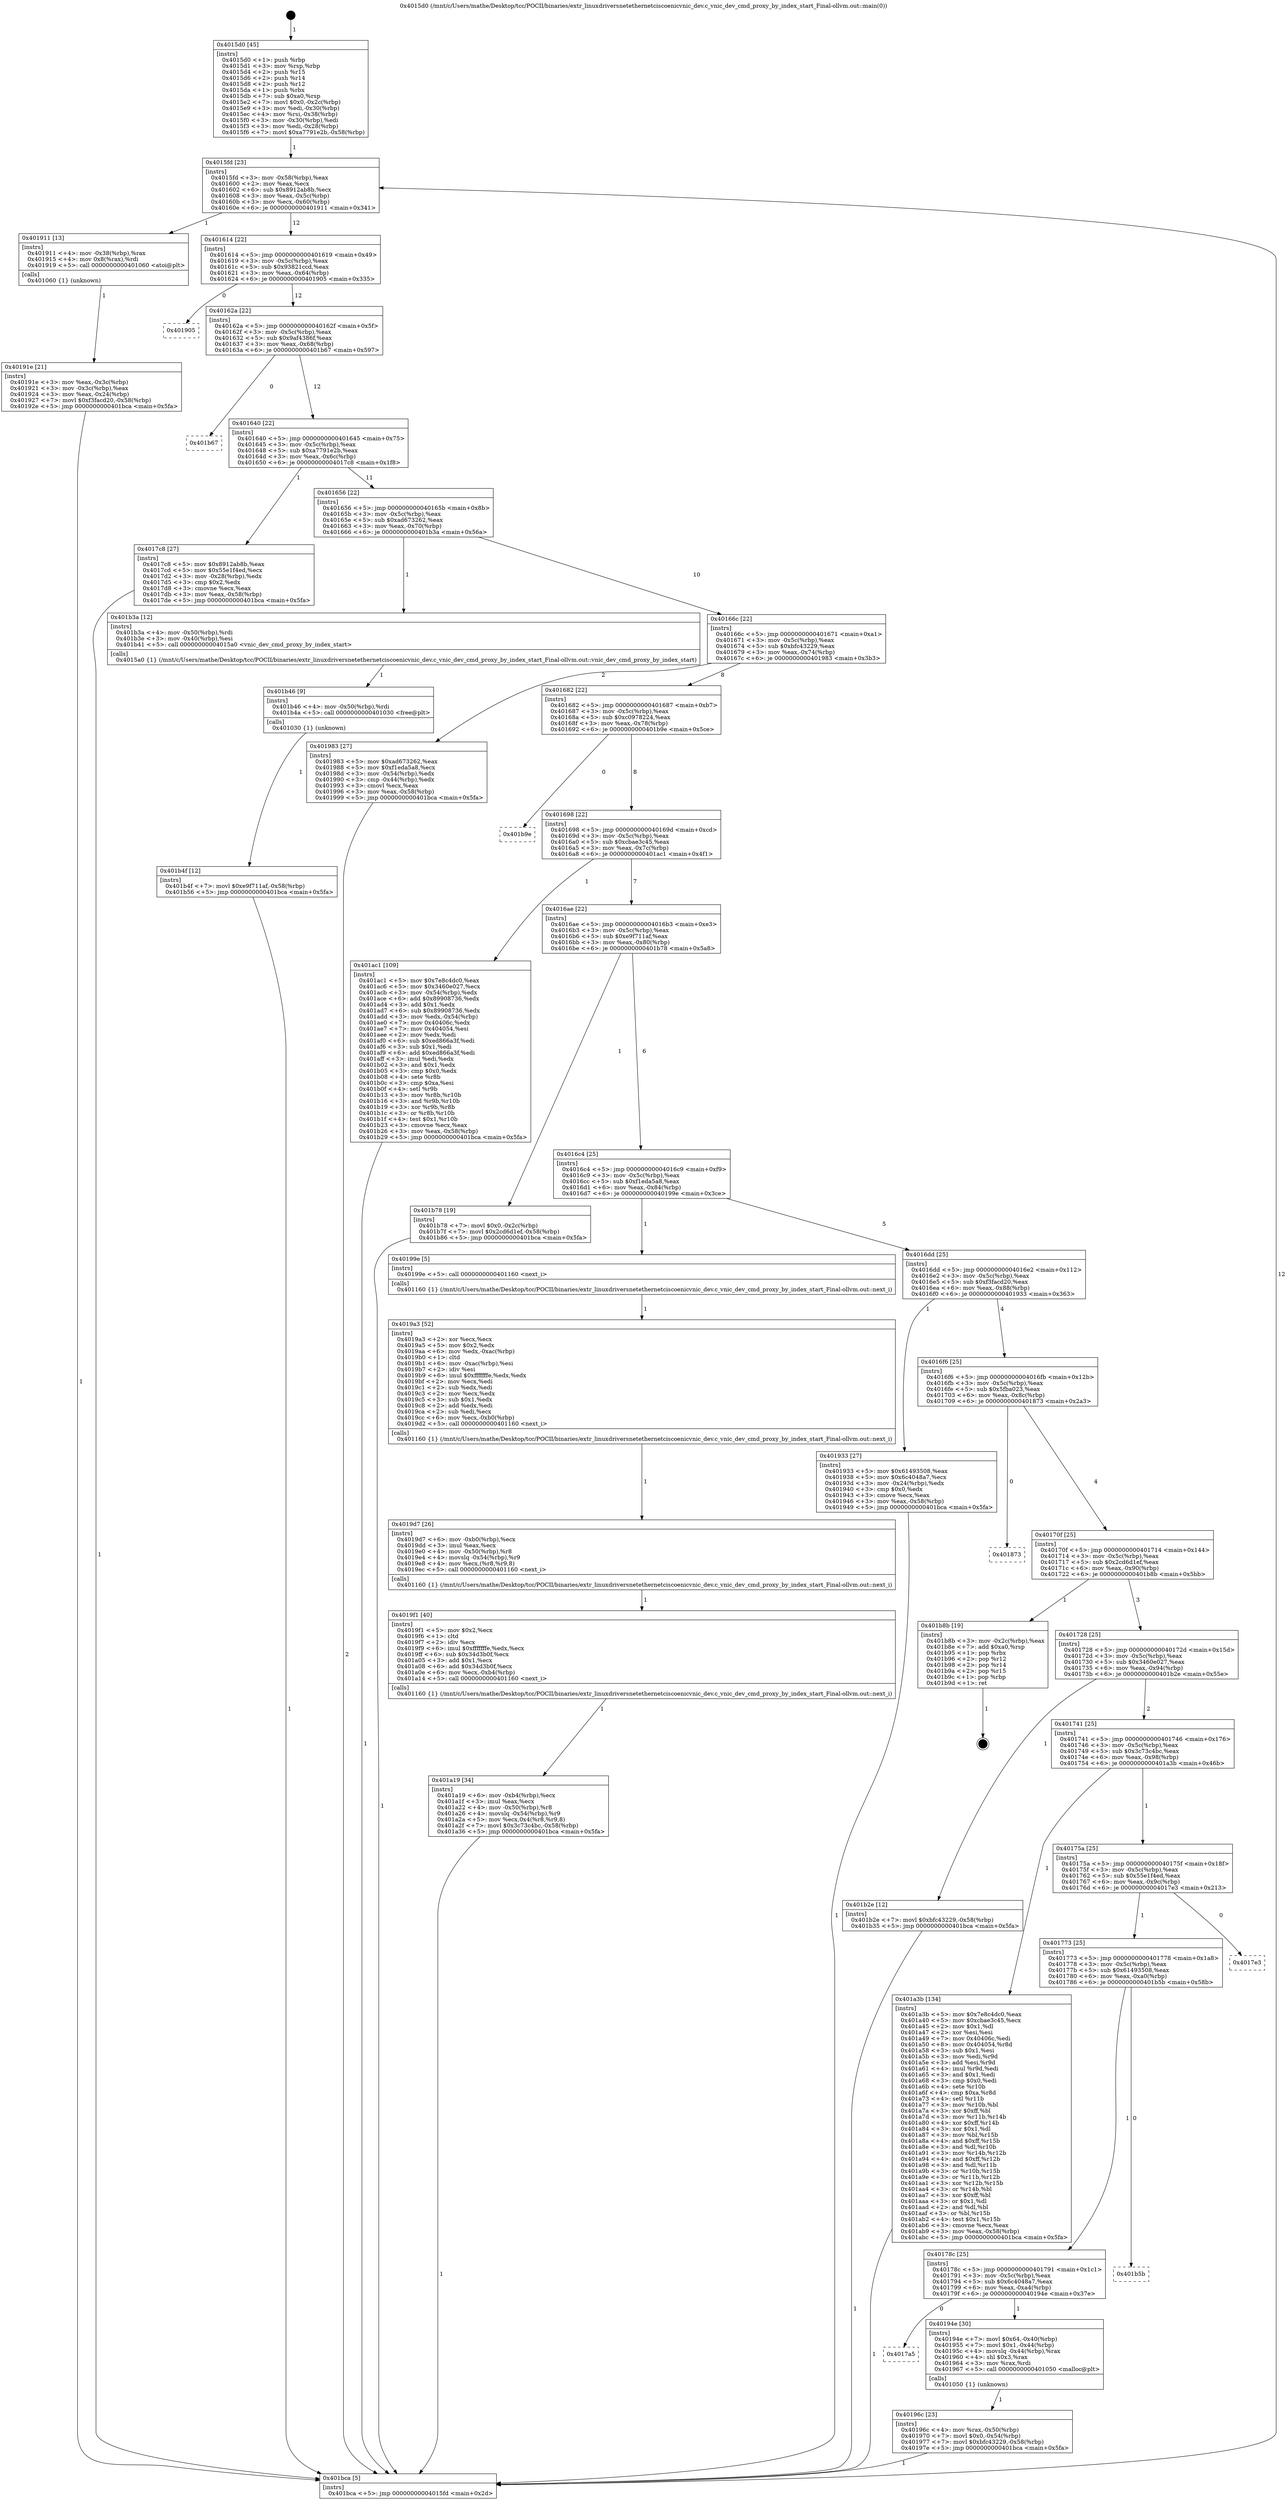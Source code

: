 digraph "0x4015d0" {
  label = "0x4015d0 (/mnt/c/Users/mathe/Desktop/tcc/POCII/binaries/extr_linuxdriversnetethernetciscoenicvnic_dev.c_vnic_dev_cmd_proxy_by_index_start_Final-ollvm.out::main(0))"
  labelloc = "t"
  node[shape=record]

  Entry [label="",width=0.3,height=0.3,shape=circle,fillcolor=black,style=filled]
  "0x4015fd" [label="{
     0x4015fd [23]\l
     | [instrs]\l
     &nbsp;&nbsp;0x4015fd \<+3\>: mov -0x58(%rbp),%eax\l
     &nbsp;&nbsp;0x401600 \<+2\>: mov %eax,%ecx\l
     &nbsp;&nbsp;0x401602 \<+6\>: sub $0x8912ab8b,%ecx\l
     &nbsp;&nbsp;0x401608 \<+3\>: mov %eax,-0x5c(%rbp)\l
     &nbsp;&nbsp;0x40160b \<+3\>: mov %ecx,-0x60(%rbp)\l
     &nbsp;&nbsp;0x40160e \<+6\>: je 0000000000401911 \<main+0x341\>\l
  }"]
  "0x401911" [label="{
     0x401911 [13]\l
     | [instrs]\l
     &nbsp;&nbsp;0x401911 \<+4\>: mov -0x38(%rbp),%rax\l
     &nbsp;&nbsp;0x401915 \<+4\>: mov 0x8(%rax),%rdi\l
     &nbsp;&nbsp;0x401919 \<+5\>: call 0000000000401060 \<atoi@plt\>\l
     | [calls]\l
     &nbsp;&nbsp;0x401060 \{1\} (unknown)\l
  }"]
  "0x401614" [label="{
     0x401614 [22]\l
     | [instrs]\l
     &nbsp;&nbsp;0x401614 \<+5\>: jmp 0000000000401619 \<main+0x49\>\l
     &nbsp;&nbsp;0x401619 \<+3\>: mov -0x5c(%rbp),%eax\l
     &nbsp;&nbsp;0x40161c \<+5\>: sub $0x93821ccd,%eax\l
     &nbsp;&nbsp;0x401621 \<+3\>: mov %eax,-0x64(%rbp)\l
     &nbsp;&nbsp;0x401624 \<+6\>: je 0000000000401905 \<main+0x335\>\l
  }"]
  Exit [label="",width=0.3,height=0.3,shape=circle,fillcolor=black,style=filled,peripheries=2]
  "0x401905" [label="{
     0x401905\l
  }", style=dashed]
  "0x40162a" [label="{
     0x40162a [22]\l
     | [instrs]\l
     &nbsp;&nbsp;0x40162a \<+5\>: jmp 000000000040162f \<main+0x5f\>\l
     &nbsp;&nbsp;0x40162f \<+3\>: mov -0x5c(%rbp),%eax\l
     &nbsp;&nbsp;0x401632 \<+5\>: sub $0x9af4386f,%eax\l
     &nbsp;&nbsp;0x401637 \<+3\>: mov %eax,-0x68(%rbp)\l
     &nbsp;&nbsp;0x40163a \<+6\>: je 0000000000401b67 \<main+0x597\>\l
  }"]
  "0x401b4f" [label="{
     0x401b4f [12]\l
     | [instrs]\l
     &nbsp;&nbsp;0x401b4f \<+7\>: movl $0xe9f711af,-0x58(%rbp)\l
     &nbsp;&nbsp;0x401b56 \<+5\>: jmp 0000000000401bca \<main+0x5fa\>\l
  }"]
  "0x401b67" [label="{
     0x401b67\l
  }", style=dashed]
  "0x401640" [label="{
     0x401640 [22]\l
     | [instrs]\l
     &nbsp;&nbsp;0x401640 \<+5\>: jmp 0000000000401645 \<main+0x75\>\l
     &nbsp;&nbsp;0x401645 \<+3\>: mov -0x5c(%rbp),%eax\l
     &nbsp;&nbsp;0x401648 \<+5\>: sub $0xa7791e2b,%eax\l
     &nbsp;&nbsp;0x40164d \<+3\>: mov %eax,-0x6c(%rbp)\l
     &nbsp;&nbsp;0x401650 \<+6\>: je 00000000004017c8 \<main+0x1f8\>\l
  }"]
  "0x401b46" [label="{
     0x401b46 [9]\l
     | [instrs]\l
     &nbsp;&nbsp;0x401b46 \<+4\>: mov -0x50(%rbp),%rdi\l
     &nbsp;&nbsp;0x401b4a \<+5\>: call 0000000000401030 \<free@plt\>\l
     | [calls]\l
     &nbsp;&nbsp;0x401030 \{1\} (unknown)\l
  }"]
  "0x4017c8" [label="{
     0x4017c8 [27]\l
     | [instrs]\l
     &nbsp;&nbsp;0x4017c8 \<+5\>: mov $0x8912ab8b,%eax\l
     &nbsp;&nbsp;0x4017cd \<+5\>: mov $0x55e1f4ed,%ecx\l
     &nbsp;&nbsp;0x4017d2 \<+3\>: mov -0x28(%rbp),%edx\l
     &nbsp;&nbsp;0x4017d5 \<+3\>: cmp $0x2,%edx\l
     &nbsp;&nbsp;0x4017d8 \<+3\>: cmovne %ecx,%eax\l
     &nbsp;&nbsp;0x4017db \<+3\>: mov %eax,-0x58(%rbp)\l
     &nbsp;&nbsp;0x4017de \<+5\>: jmp 0000000000401bca \<main+0x5fa\>\l
  }"]
  "0x401656" [label="{
     0x401656 [22]\l
     | [instrs]\l
     &nbsp;&nbsp;0x401656 \<+5\>: jmp 000000000040165b \<main+0x8b\>\l
     &nbsp;&nbsp;0x40165b \<+3\>: mov -0x5c(%rbp),%eax\l
     &nbsp;&nbsp;0x40165e \<+5\>: sub $0xad673262,%eax\l
     &nbsp;&nbsp;0x401663 \<+3\>: mov %eax,-0x70(%rbp)\l
     &nbsp;&nbsp;0x401666 \<+6\>: je 0000000000401b3a \<main+0x56a\>\l
  }"]
  "0x401bca" [label="{
     0x401bca [5]\l
     | [instrs]\l
     &nbsp;&nbsp;0x401bca \<+5\>: jmp 00000000004015fd \<main+0x2d\>\l
  }"]
  "0x4015d0" [label="{
     0x4015d0 [45]\l
     | [instrs]\l
     &nbsp;&nbsp;0x4015d0 \<+1\>: push %rbp\l
     &nbsp;&nbsp;0x4015d1 \<+3\>: mov %rsp,%rbp\l
     &nbsp;&nbsp;0x4015d4 \<+2\>: push %r15\l
     &nbsp;&nbsp;0x4015d6 \<+2\>: push %r14\l
     &nbsp;&nbsp;0x4015d8 \<+2\>: push %r12\l
     &nbsp;&nbsp;0x4015da \<+1\>: push %rbx\l
     &nbsp;&nbsp;0x4015db \<+7\>: sub $0xa0,%rsp\l
     &nbsp;&nbsp;0x4015e2 \<+7\>: movl $0x0,-0x2c(%rbp)\l
     &nbsp;&nbsp;0x4015e9 \<+3\>: mov %edi,-0x30(%rbp)\l
     &nbsp;&nbsp;0x4015ec \<+4\>: mov %rsi,-0x38(%rbp)\l
     &nbsp;&nbsp;0x4015f0 \<+3\>: mov -0x30(%rbp),%edi\l
     &nbsp;&nbsp;0x4015f3 \<+3\>: mov %edi,-0x28(%rbp)\l
     &nbsp;&nbsp;0x4015f6 \<+7\>: movl $0xa7791e2b,-0x58(%rbp)\l
  }"]
  "0x40191e" [label="{
     0x40191e [21]\l
     | [instrs]\l
     &nbsp;&nbsp;0x40191e \<+3\>: mov %eax,-0x3c(%rbp)\l
     &nbsp;&nbsp;0x401921 \<+3\>: mov -0x3c(%rbp),%eax\l
     &nbsp;&nbsp;0x401924 \<+3\>: mov %eax,-0x24(%rbp)\l
     &nbsp;&nbsp;0x401927 \<+7\>: movl $0xf3facd20,-0x58(%rbp)\l
     &nbsp;&nbsp;0x40192e \<+5\>: jmp 0000000000401bca \<main+0x5fa\>\l
  }"]
  "0x401a19" [label="{
     0x401a19 [34]\l
     | [instrs]\l
     &nbsp;&nbsp;0x401a19 \<+6\>: mov -0xb4(%rbp),%ecx\l
     &nbsp;&nbsp;0x401a1f \<+3\>: imul %eax,%ecx\l
     &nbsp;&nbsp;0x401a22 \<+4\>: mov -0x50(%rbp),%r8\l
     &nbsp;&nbsp;0x401a26 \<+4\>: movslq -0x54(%rbp),%r9\l
     &nbsp;&nbsp;0x401a2a \<+5\>: mov %ecx,0x4(%r8,%r9,8)\l
     &nbsp;&nbsp;0x401a2f \<+7\>: movl $0x3c73c4bc,-0x58(%rbp)\l
     &nbsp;&nbsp;0x401a36 \<+5\>: jmp 0000000000401bca \<main+0x5fa\>\l
  }"]
  "0x401b3a" [label="{
     0x401b3a [12]\l
     | [instrs]\l
     &nbsp;&nbsp;0x401b3a \<+4\>: mov -0x50(%rbp),%rdi\l
     &nbsp;&nbsp;0x401b3e \<+3\>: mov -0x40(%rbp),%esi\l
     &nbsp;&nbsp;0x401b41 \<+5\>: call 00000000004015a0 \<vnic_dev_cmd_proxy_by_index_start\>\l
     | [calls]\l
     &nbsp;&nbsp;0x4015a0 \{1\} (/mnt/c/Users/mathe/Desktop/tcc/POCII/binaries/extr_linuxdriversnetethernetciscoenicvnic_dev.c_vnic_dev_cmd_proxy_by_index_start_Final-ollvm.out::vnic_dev_cmd_proxy_by_index_start)\l
  }"]
  "0x40166c" [label="{
     0x40166c [22]\l
     | [instrs]\l
     &nbsp;&nbsp;0x40166c \<+5\>: jmp 0000000000401671 \<main+0xa1\>\l
     &nbsp;&nbsp;0x401671 \<+3\>: mov -0x5c(%rbp),%eax\l
     &nbsp;&nbsp;0x401674 \<+5\>: sub $0xbfc43229,%eax\l
     &nbsp;&nbsp;0x401679 \<+3\>: mov %eax,-0x74(%rbp)\l
     &nbsp;&nbsp;0x40167c \<+6\>: je 0000000000401983 \<main+0x3b3\>\l
  }"]
  "0x4019f1" [label="{
     0x4019f1 [40]\l
     | [instrs]\l
     &nbsp;&nbsp;0x4019f1 \<+5\>: mov $0x2,%ecx\l
     &nbsp;&nbsp;0x4019f6 \<+1\>: cltd\l
     &nbsp;&nbsp;0x4019f7 \<+2\>: idiv %ecx\l
     &nbsp;&nbsp;0x4019f9 \<+6\>: imul $0xfffffffe,%edx,%ecx\l
     &nbsp;&nbsp;0x4019ff \<+6\>: sub $0x34d3b0f,%ecx\l
     &nbsp;&nbsp;0x401a05 \<+3\>: add $0x1,%ecx\l
     &nbsp;&nbsp;0x401a08 \<+6\>: add $0x34d3b0f,%ecx\l
     &nbsp;&nbsp;0x401a0e \<+6\>: mov %ecx,-0xb4(%rbp)\l
     &nbsp;&nbsp;0x401a14 \<+5\>: call 0000000000401160 \<next_i\>\l
     | [calls]\l
     &nbsp;&nbsp;0x401160 \{1\} (/mnt/c/Users/mathe/Desktop/tcc/POCII/binaries/extr_linuxdriversnetethernetciscoenicvnic_dev.c_vnic_dev_cmd_proxy_by_index_start_Final-ollvm.out::next_i)\l
  }"]
  "0x401983" [label="{
     0x401983 [27]\l
     | [instrs]\l
     &nbsp;&nbsp;0x401983 \<+5\>: mov $0xad673262,%eax\l
     &nbsp;&nbsp;0x401988 \<+5\>: mov $0xf1eda5a8,%ecx\l
     &nbsp;&nbsp;0x40198d \<+3\>: mov -0x54(%rbp),%edx\l
     &nbsp;&nbsp;0x401990 \<+3\>: cmp -0x44(%rbp),%edx\l
     &nbsp;&nbsp;0x401993 \<+3\>: cmovl %ecx,%eax\l
     &nbsp;&nbsp;0x401996 \<+3\>: mov %eax,-0x58(%rbp)\l
     &nbsp;&nbsp;0x401999 \<+5\>: jmp 0000000000401bca \<main+0x5fa\>\l
  }"]
  "0x401682" [label="{
     0x401682 [22]\l
     | [instrs]\l
     &nbsp;&nbsp;0x401682 \<+5\>: jmp 0000000000401687 \<main+0xb7\>\l
     &nbsp;&nbsp;0x401687 \<+3\>: mov -0x5c(%rbp),%eax\l
     &nbsp;&nbsp;0x40168a \<+5\>: sub $0xc0978224,%eax\l
     &nbsp;&nbsp;0x40168f \<+3\>: mov %eax,-0x78(%rbp)\l
     &nbsp;&nbsp;0x401692 \<+6\>: je 0000000000401b9e \<main+0x5ce\>\l
  }"]
  "0x4019d7" [label="{
     0x4019d7 [26]\l
     | [instrs]\l
     &nbsp;&nbsp;0x4019d7 \<+6\>: mov -0xb0(%rbp),%ecx\l
     &nbsp;&nbsp;0x4019dd \<+3\>: imul %eax,%ecx\l
     &nbsp;&nbsp;0x4019e0 \<+4\>: mov -0x50(%rbp),%r8\l
     &nbsp;&nbsp;0x4019e4 \<+4\>: movslq -0x54(%rbp),%r9\l
     &nbsp;&nbsp;0x4019e8 \<+4\>: mov %ecx,(%r8,%r9,8)\l
     &nbsp;&nbsp;0x4019ec \<+5\>: call 0000000000401160 \<next_i\>\l
     | [calls]\l
     &nbsp;&nbsp;0x401160 \{1\} (/mnt/c/Users/mathe/Desktop/tcc/POCII/binaries/extr_linuxdriversnetethernetciscoenicvnic_dev.c_vnic_dev_cmd_proxy_by_index_start_Final-ollvm.out::next_i)\l
  }"]
  "0x401b9e" [label="{
     0x401b9e\l
  }", style=dashed]
  "0x401698" [label="{
     0x401698 [22]\l
     | [instrs]\l
     &nbsp;&nbsp;0x401698 \<+5\>: jmp 000000000040169d \<main+0xcd\>\l
     &nbsp;&nbsp;0x40169d \<+3\>: mov -0x5c(%rbp),%eax\l
     &nbsp;&nbsp;0x4016a0 \<+5\>: sub $0xcbae3c45,%eax\l
     &nbsp;&nbsp;0x4016a5 \<+3\>: mov %eax,-0x7c(%rbp)\l
     &nbsp;&nbsp;0x4016a8 \<+6\>: je 0000000000401ac1 \<main+0x4f1\>\l
  }"]
  "0x4019a3" [label="{
     0x4019a3 [52]\l
     | [instrs]\l
     &nbsp;&nbsp;0x4019a3 \<+2\>: xor %ecx,%ecx\l
     &nbsp;&nbsp;0x4019a5 \<+5\>: mov $0x2,%edx\l
     &nbsp;&nbsp;0x4019aa \<+6\>: mov %edx,-0xac(%rbp)\l
     &nbsp;&nbsp;0x4019b0 \<+1\>: cltd\l
     &nbsp;&nbsp;0x4019b1 \<+6\>: mov -0xac(%rbp),%esi\l
     &nbsp;&nbsp;0x4019b7 \<+2\>: idiv %esi\l
     &nbsp;&nbsp;0x4019b9 \<+6\>: imul $0xfffffffe,%edx,%edx\l
     &nbsp;&nbsp;0x4019bf \<+2\>: mov %ecx,%edi\l
     &nbsp;&nbsp;0x4019c1 \<+2\>: sub %edx,%edi\l
     &nbsp;&nbsp;0x4019c3 \<+2\>: mov %ecx,%edx\l
     &nbsp;&nbsp;0x4019c5 \<+3\>: sub $0x1,%edx\l
     &nbsp;&nbsp;0x4019c8 \<+2\>: add %edx,%edi\l
     &nbsp;&nbsp;0x4019ca \<+2\>: sub %edi,%ecx\l
     &nbsp;&nbsp;0x4019cc \<+6\>: mov %ecx,-0xb0(%rbp)\l
     &nbsp;&nbsp;0x4019d2 \<+5\>: call 0000000000401160 \<next_i\>\l
     | [calls]\l
     &nbsp;&nbsp;0x401160 \{1\} (/mnt/c/Users/mathe/Desktop/tcc/POCII/binaries/extr_linuxdriversnetethernetciscoenicvnic_dev.c_vnic_dev_cmd_proxy_by_index_start_Final-ollvm.out::next_i)\l
  }"]
  "0x401ac1" [label="{
     0x401ac1 [109]\l
     | [instrs]\l
     &nbsp;&nbsp;0x401ac1 \<+5\>: mov $0x7e8c4dc0,%eax\l
     &nbsp;&nbsp;0x401ac6 \<+5\>: mov $0x3460e027,%ecx\l
     &nbsp;&nbsp;0x401acb \<+3\>: mov -0x54(%rbp),%edx\l
     &nbsp;&nbsp;0x401ace \<+6\>: add $0x89908736,%edx\l
     &nbsp;&nbsp;0x401ad4 \<+3\>: add $0x1,%edx\l
     &nbsp;&nbsp;0x401ad7 \<+6\>: sub $0x89908736,%edx\l
     &nbsp;&nbsp;0x401add \<+3\>: mov %edx,-0x54(%rbp)\l
     &nbsp;&nbsp;0x401ae0 \<+7\>: mov 0x40406c,%edx\l
     &nbsp;&nbsp;0x401ae7 \<+7\>: mov 0x404054,%esi\l
     &nbsp;&nbsp;0x401aee \<+2\>: mov %edx,%edi\l
     &nbsp;&nbsp;0x401af0 \<+6\>: sub $0xed866a3f,%edi\l
     &nbsp;&nbsp;0x401af6 \<+3\>: sub $0x1,%edi\l
     &nbsp;&nbsp;0x401af9 \<+6\>: add $0xed866a3f,%edi\l
     &nbsp;&nbsp;0x401aff \<+3\>: imul %edi,%edx\l
     &nbsp;&nbsp;0x401b02 \<+3\>: and $0x1,%edx\l
     &nbsp;&nbsp;0x401b05 \<+3\>: cmp $0x0,%edx\l
     &nbsp;&nbsp;0x401b08 \<+4\>: sete %r8b\l
     &nbsp;&nbsp;0x401b0c \<+3\>: cmp $0xa,%esi\l
     &nbsp;&nbsp;0x401b0f \<+4\>: setl %r9b\l
     &nbsp;&nbsp;0x401b13 \<+3\>: mov %r8b,%r10b\l
     &nbsp;&nbsp;0x401b16 \<+3\>: and %r9b,%r10b\l
     &nbsp;&nbsp;0x401b19 \<+3\>: xor %r9b,%r8b\l
     &nbsp;&nbsp;0x401b1c \<+3\>: or %r8b,%r10b\l
     &nbsp;&nbsp;0x401b1f \<+4\>: test $0x1,%r10b\l
     &nbsp;&nbsp;0x401b23 \<+3\>: cmovne %ecx,%eax\l
     &nbsp;&nbsp;0x401b26 \<+3\>: mov %eax,-0x58(%rbp)\l
     &nbsp;&nbsp;0x401b29 \<+5\>: jmp 0000000000401bca \<main+0x5fa\>\l
  }"]
  "0x4016ae" [label="{
     0x4016ae [22]\l
     | [instrs]\l
     &nbsp;&nbsp;0x4016ae \<+5\>: jmp 00000000004016b3 \<main+0xe3\>\l
     &nbsp;&nbsp;0x4016b3 \<+3\>: mov -0x5c(%rbp),%eax\l
     &nbsp;&nbsp;0x4016b6 \<+5\>: sub $0xe9f711af,%eax\l
     &nbsp;&nbsp;0x4016bb \<+3\>: mov %eax,-0x80(%rbp)\l
     &nbsp;&nbsp;0x4016be \<+6\>: je 0000000000401b78 \<main+0x5a8\>\l
  }"]
  "0x40196c" [label="{
     0x40196c [23]\l
     | [instrs]\l
     &nbsp;&nbsp;0x40196c \<+4\>: mov %rax,-0x50(%rbp)\l
     &nbsp;&nbsp;0x401970 \<+7\>: movl $0x0,-0x54(%rbp)\l
     &nbsp;&nbsp;0x401977 \<+7\>: movl $0xbfc43229,-0x58(%rbp)\l
     &nbsp;&nbsp;0x40197e \<+5\>: jmp 0000000000401bca \<main+0x5fa\>\l
  }"]
  "0x401b78" [label="{
     0x401b78 [19]\l
     | [instrs]\l
     &nbsp;&nbsp;0x401b78 \<+7\>: movl $0x0,-0x2c(%rbp)\l
     &nbsp;&nbsp;0x401b7f \<+7\>: movl $0x2cd6d1ef,-0x58(%rbp)\l
     &nbsp;&nbsp;0x401b86 \<+5\>: jmp 0000000000401bca \<main+0x5fa\>\l
  }"]
  "0x4016c4" [label="{
     0x4016c4 [25]\l
     | [instrs]\l
     &nbsp;&nbsp;0x4016c4 \<+5\>: jmp 00000000004016c9 \<main+0xf9\>\l
     &nbsp;&nbsp;0x4016c9 \<+3\>: mov -0x5c(%rbp),%eax\l
     &nbsp;&nbsp;0x4016cc \<+5\>: sub $0xf1eda5a8,%eax\l
     &nbsp;&nbsp;0x4016d1 \<+6\>: mov %eax,-0x84(%rbp)\l
     &nbsp;&nbsp;0x4016d7 \<+6\>: je 000000000040199e \<main+0x3ce\>\l
  }"]
  "0x4017a5" [label="{
     0x4017a5\l
  }", style=dashed]
  "0x40199e" [label="{
     0x40199e [5]\l
     | [instrs]\l
     &nbsp;&nbsp;0x40199e \<+5\>: call 0000000000401160 \<next_i\>\l
     | [calls]\l
     &nbsp;&nbsp;0x401160 \{1\} (/mnt/c/Users/mathe/Desktop/tcc/POCII/binaries/extr_linuxdriversnetethernetciscoenicvnic_dev.c_vnic_dev_cmd_proxy_by_index_start_Final-ollvm.out::next_i)\l
  }"]
  "0x4016dd" [label="{
     0x4016dd [25]\l
     | [instrs]\l
     &nbsp;&nbsp;0x4016dd \<+5\>: jmp 00000000004016e2 \<main+0x112\>\l
     &nbsp;&nbsp;0x4016e2 \<+3\>: mov -0x5c(%rbp),%eax\l
     &nbsp;&nbsp;0x4016e5 \<+5\>: sub $0xf3facd20,%eax\l
     &nbsp;&nbsp;0x4016ea \<+6\>: mov %eax,-0x88(%rbp)\l
     &nbsp;&nbsp;0x4016f0 \<+6\>: je 0000000000401933 \<main+0x363\>\l
  }"]
  "0x40194e" [label="{
     0x40194e [30]\l
     | [instrs]\l
     &nbsp;&nbsp;0x40194e \<+7\>: movl $0x64,-0x40(%rbp)\l
     &nbsp;&nbsp;0x401955 \<+7\>: movl $0x1,-0x44(%rbp)\l
     &nbsp;&nbsp;0x40195c \<+4\>: movslq -0x44(%rbp),%rax\l
     &nbsp;&nbsp;0x401960 \<+4\>: shl $0x3,%rax\l
     &nbsp;&nbsp;0x401964 \<+3\>: mov %rax,%rdi\l
     &nbsp;&nbsp;0x401967 \<+5\>: call 0000000000401050 \<malloc@plt\>\l
     | [calls]\l
     &nbsp;&nbsp;0x401050 \{1\} (unknown)\l
  }"]
  "0x401933" [label="{
     0x401933 [27]\l
     | [instrs]\l
     &nbsp;&nbsp;0x401933 \<+5\>: mov $0x61493508,%eax\l
     &nbsp;&nbsp;0x401938 \<+5\>: mov $0x6c4048a7,%ecx\l
     &nbsp;&nbsp;0x40193d \<+3\>: mov -0x24(%rbp),%edx\l
     &nbsp;&nbsp;0x401940 \<+3\>: cmp $0x0,%edx\l
     &nbsp;&nbsp;0x401943 \<+3\>: cmove %ecx,%eax\l
     &nbsp;&nbsp;0x401946 \<+3\>: mov %eax,-0x58(%rbp)\l
     &nbsp;&nbsp;0x401949 \<+5\>: jmp 0000000000401bca \<main+0x5fa\>\l
  }"]
  "0x4016f6" [label="{
     0x4016f6 [25]\l
     | [instrs]\l
     &nbsp;&nbsp;0x4016f6 \<+5\>: jmp 00000000004016fb \<main+0x12b\>\l
     &nbsp;&nbsp;0x4016fb \<+3\>: mov -0x5c(%rbp),%eax\l
     &nbsp;&nbsp;0x4016fe \<+5\>: sub $0x5fba023,%eax\l
     &nbsp;&nbsp;0x401703 \<+6\>: mov %eax,-0x8c(%rbp)\l
     &nbsp;&nbsp;0x401709 \<+6\>: je 0000000000401873 \<main+0x2a3\>\l
  }"]
  "0x40178c" [label="{
     0x40178c [25]\l
     | [instrs]\l
     &nbsp;&nbsp;0x40178c \<+5\>: jmp 0000000000401791 \<main+0x1c1\>\l
     &nbsp;&nbsp;0x401791 \<+3\>: mov -0x5c(%rbp),%eax\l
     &nbsp;&nbsp;0x401794 \<+5\>: sub $0x6c4048a7,%eax\l
     &nbsp;&nbsp;0x401799 \<+6\>: mov %eax,-0xa4(%rbp)\l
     &nbsp;&nbsp;0x40179f \<+6\>: je 000000000040194e \<main+0x37e\>\l
  }"]
  "0x401873" [label="{
     0x401873\l
  }", style=dashed]
  "0x40170f" [label="{
     0x40170f [25]\l
     | [instrs]\l
     &nbsp;&nbsp;0x40170f \<+5\>: jmp 0000000000401714 \<main+0x144\>\l
     &nbsp;&nbsp;0x401714 \<+3\>: mov -0x5c(%rbp),%eax\l
     &nbsp;&nbsp;0x401717 \<+5\>: sub $0x2cd6d1ef,%eax\l
     &nbsp;&nbsp;0x40171c \<+6\>: mov %eax,-0x90(%rbp)\l
     &nbsp;&nbsp;0x401722 \<+6\>: je 0000000000401b8b \<main+0x5bb\>\l
  }"]
  "0x401b5b" [label="{
     0x401b5b\l
  }", style=dashed]
  "0x401b8b" [label="{
     0x401b8b [19]\l
     | [instrs]\l
     &nbsp;&nbsp;0x401b8b \<+3\>: mov -0x2c(%rbp),%eax\l
     &nbsp;&nbsp;0x401b8e \<+7\>: add $0xa0,%rsp\l
     &nbsp;&nbsp;0x401b95 \<+1\>: pop %rbx\l
     &nbsp;&nbsp;0x401b96 \<+2\>: pop %r12\l
     &nbsp;&nbsp;0x401b98 \<+2\>: pop %r14\l
     &nbsp;&nbsp;0x401b9a \<+2\>: pop %r15\l
     &nbsp;&nbsp;0x401b9c \<+1\>: pop %rbp\l
     &nbsp;&nbsp;0x401b9d \<+1\>: ret\l
  }"]
  "0x401728" [label="{
     0x401728 [25]\l
     | [instrs]\l
     &nbsp;&nbsp;0x401728 \<+5\>: jmp 000000000040172d \<main+0x15d\>\l
     &nbsp;&nbsp;0x40172d \<+3\>: mov -0x5c(%rbp),%eax\l
     &nbsp;&nbsp;0x401730 \<+5\>: sub $0x3460e027,%eax\l
     &nbsp;&nbsp;0x401735 \<+6\>: mov %eax,-0x94(%rbp)\l
     &nbsp;&nbsp;0x40173b \<+6\>: je 0000000000401b2e \<main+0x55e\>\l
  }"]
  "0x401773" [label="{
     0x401773 [25]\l
     | [instrs]\l
     &nbsp;&nbsp;0x401773 \<+5\>: jmp 0000000000401778 \<main+0x1a8\>\l
     &nbsp;&nbsp;0x401778 \<+3\>: mov -0x5c(%rbp),%eax\l
     &nbsp;&nbsp;0x40177b \<+5\>: sub $0x61493508,%eax\l
     &nbsp;&nbsp;0x401780 \<+6\>: mov %eax,-0xa0(%rbp)\l
     &nbsp;&nbsp;0x401786 \<+6\>: je 0000000000401b5b \<main+0x58b\>\l
  }"]
  "0x401b2e" [label="{
     0x401b2e [12]\l
     | [instrs]\l
     &nbsp;&nbsp;0x401b2e \<+7\>: movl $0xbfc43229,-0x58(%rbp)\l
     &nbsp;&nbsp;0x401b35 \<+5\>: jmp 0000000000401bca \<main+0x5fa\>\l
  }"]
  "0x401741" [label="{
     0x401741 [25]\l
     | [instrs]\l
     &nbsp;&nbsp;0x401741 \<+5\>: jmp 0000000000401746 \<main+0x176\>\l
     &nbsp;&nbsp;0x401746 \<+3\>: mov -0x5c(%rbp),%eax\l
     &nbsp;&nbsp;0x401749 \<+5\>: sub $0x3c73c4bc,%eax\l
     &nbsp;&nbsp;0x40174e \<+6\>: mov %eax,-0x98(%rbp)\l
     &nbsp;&nbsp;0x401754 \<+6\>: je 0000000000401a3b \<main+0x46b\>\l
  }"]
  "0x4017e3" [label="{
     0x4017e3\l
  }", style=dashed]
  "0x401a3b" [label="{
     0x401a3b [134]\l
     | [instrs]\l
     &nbsp;&nbsp;0x401a3b \<+5\>: mov $0x7e8c4dc0,%eax\l
     &nbsp;&nbsp;0x401a40 \<+5\>: mov $0xcbae3c45,%ecx\l
     &nbsp;&nbsp;0x401a45 \<+2\>: mov $0x1,%dl\l
     &nbsp;&nbsp;0x401a47 \<+2\>: xor %esi,%esi\l
     &nbsp;&nbsp;0x401a49 \<+7\>: mov 0x40406c,%edi\l
     &nbsp;&nbsp;0x401a50 \<+8\>: mov 0x404054,%r8d\l
     &nbsp;&nbsp;0x401a58 \<+3\>: sub $0x1,%esi\l
     &nbsp;&nbsp;0x401a5b \<+3\>: mov %edi,%r9d\l
     &nbsp;&nbsp;0x401a5e \<+3\>: add %esi,%r9d\l
     &nbsp;&nbsp;0x401a61 \<+4\>: imul %r9d,%edi\l
     &nbsp;&nbsp;0x401a65 \<+3\>: and $0x1,%edi\l
     &nbsp;&nbsp;0x401a68 \<+3\>: cmp $0x0,%edi\l
     &nbsp;&nbsp;0x401a6b \<+4\>: sete %r10b\l
     &nbsp;&nbsp;0x401a6f \<+4\>: cmp $0xa,%r8d\l
     &nbsp;&nbsp;0x401a73 \<+4\>: setl %r11b\l
     &nbsp;&nbsp;0x401a77 \<+3\>: mov %r10b,%bl\l
     &nbsp;&nbsp;0x401a7a \<+3\>: xor $0xff,%bl\l
     &nbsp;&nbsp;0x401a7d \<+3\>: mov %r11b,%r14b\l
     &nbsp;&nbsp;0x401a80 \<+4\>: xor $0xff,%r14b\l
     &nbsp;&nbsp;0x401a84 \<+3\>: xor $0x1,%dl\l
     &nbsp;&nbsp;0x401a87 \<+3\>: mov %bl,%r15b\l
     &nbsp;&nbsp;0x401a8a \<+4\>: and $0xff,%r15b\l
     &nbsp;&nbsp;0x401a8e \<+3\>: and %dl,%r10b\l
     &nbsp;&nbsp;0x401a91 \<+3\>: mov %r14b,%r12b\l
     &nbsp;&nbsp;0x401a94 \<+4\>: and $0xff,%r12b\l
     &nbsp;&nbsp;0x401a98 \<+3\>: and %dl,%r11b\l
     &nbsp;&nbsp;0x401a9b \<+3\>: or %r10b,%r15b\l
     &nbsp;&nbsp;0x401a9e \<+3\>: or %r11b,%r12b\l
     &nbsp;&nbsp;0x401aa1 \<+3\>: xor %r12b,%r15b\l
     &nbsp;&nbsp;0x401aa4 \<+3\>: or %r14b,%bl\l
     &nbsp;&nbsp;0x401aa7 \<+3\>: xor $0xff,%bl\l
     &nbsp;&nbsp;0x401aaa \<+3\>: or $0x1,%dl\l
     &nbsp;&nbsp;0x401aad \<+2\>: and %dl,%bl\l
     &nbsp;&nbsp;0x401aaf \<+3\>: or %bl,%r15b\l
     &nbsp;&nbsp;0x401ab2 \<+4\>: test $0x1,%r15b\l
     &nbsp;&nbsp;0x401ab6 \<+3\>: cmovne %ecx,%eax\l
     &nbsp;&nbsp;0x401ab9 \<+3\>: mov %eax,-0x58(%rbp)\l
     &nbsp;&nbsp;0x401abc \<+5\>: jmp 0000000000401bca \<main+0x5fa\>\l
  }"]
  "0x40175a" [label="{
     0x40175a [25]\l
     | [instrs]\l
     &nbsp;&nbsp;0x40175a \<+5\>: jmp 000000000040175f \<main+0x18f\>\l
     &nbsp;&nbsp;0x40175f \<+3\>: mov -0x5c(%rbp),%eax\l
     &nbsp;&nbsp;0x401762 \<+5\>: sub $0x55e1f4ed,%eax\l
     &nbsp;&nbsp;0x401767 \<+6\>: mov %eax,-0x9c(%rbp)\l
     &nbsp;&nbsp;0x40176d \<+6\>: je 00000000004017e3 \<main+0x213\>\l
  }"]
  Entry -> "0x4015d0" [label=" 1"]
  "0x4015fd" -> "0x401911" [label=" 1"]
  "0x4015fd" -> "0x401614" [label=" 12"]
  "0x401b8b" -> Exit [label=" 1"]
  "0x401614" -> "0x401905" [label=" 0"]
  "0x401614" -> "0x40162a" [label=" 12"]
  "0x401b78" -> "0x401bca" [label=" 1"]
  "0x40162a" -> "0x401b67" [label=" 0"]
  "0x40162a" -> "0x401640" [label=" 12"]
  "0x401b4f" -> "0x401bca" [label=" 1"]
  "0x401640" -> "0x4017c8" [label=" 1"]
  "0x401640" -> "0x401656" [label=" 11"]
  "0x4017c8" -> "0x401bca" [label=" 1"]
  "0x4015d0" -> "0x4015fd" [label=" 1"]
  "0x401bca" -> "0x4015fd" [label=" 12"]
  "0x401911" -> "0x40191e" [label=" 1"]
  "0x40191e" -> "0x401bca" [label=" 1"]
  "0x401b46" -> "0x401b4f" [label=" 1"]
  "0x401656" -> "0x401b3a" [label=" 1"]
  "0x401656" -> "0x40166c" [label=" 10"]
  "0x401b3a" -> "0x401b46" [label=" 1"]
  "0x40166c" -> "0x401983" [label=" 2"]
  "0x40166c" -> "0x401682" [label=" 8"]
  "0x401b2e" -> "0x401bca" [label=" 1"]
  "0x401682" -> "0x401b9e" [label=" 0"]
  "0x401682" -> "0x401698" [label=" 8"]
  "0x401ac1" -> "0x401bca" [label=" 1"]
  "0x401698" -> "0x401ac1" [label=" 1"]
  "0x401698" -> "0x4016ae" [label=" 7"]
  "0x401a3b" -> "0x401bca" [label=" 1"]
  "0x4016ae" -> "0x401b78" [label=" 1"]
  "0x4016ae" -> "0x4016c4" [label=" 6"]
  "0x401a19" -> "0x401bca" [label=" 1"]
  "0x4016c4" -> "0x40199e" [label=" 1"]
  "0x4016c4" -> "0x4016dd" [label=" 5"]
  "0x4019f1" -> "0x401a19" [label=" 1"]
  "0x4016dd" -> "0x401933" [label=" 1"]
  "0x4016dd" -> "0x4016f6" [label=" 4"]
  "0x401933" -> "0x401bca" [label=" 1"]
  "0x4019d7" -> "0x4019f1" [label=" 1"]
  "0x4016f6" -> "0x401873" [label=" 0"]
  "0x4016f6" -> "0x40170f" [label=" 4"]
  "0x40199e" -> "0x4019a3" [label=" 1"]
  "0x40170f" -> "0x401b8b" [label=" 1"]
  "0x40170f" -> "0x401728" [label=" 3"]
  "0x401983" -> "0x401bca" [label=" 2"]
  "0x401728" -> "0x401b2e" [label=" 1"]
  "0x401728" -> "0x401741" [label=" 2"]
  "0x40194e" -> "0x40196c" [label=" 1"]
  "0x401741" -> "0x401a3b" [label=" 1"]
  "0x401741" -> "0x40175a" [label=" 1"]
  "0x40178c" -> "0x4017a5" [label=" 0"]
  "0x40175a" -> "0x4017e3" [label=" 0"]
  "0x40175a" -> "0x401773" [label=" 1"]
  "0x40196c" -> "0x401bca" [label=" 1"]
  "0x401773" -> "0x401b5b" [label=" 0"]
  "0x401773" -> "0x40178c" [label=" 1"]
  "0x4019a3" -> "0x4019d7" [label=" 1"]
  "0x40178c" -> "0x40194e" [label=" 1"]
}
